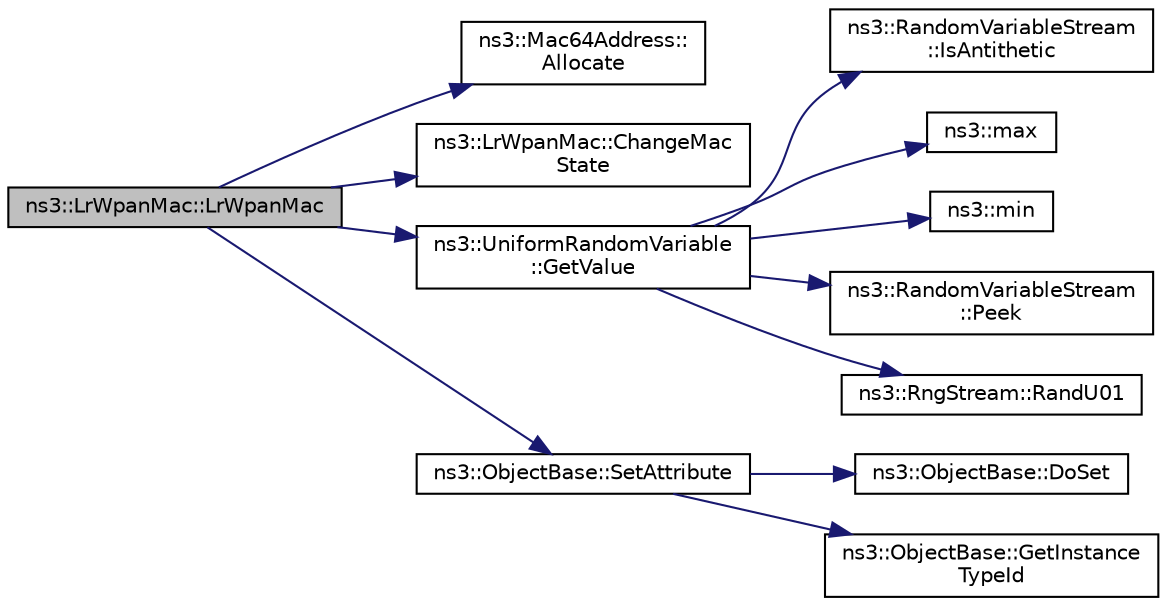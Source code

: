 digraph "ns3::LrWpanMac::LrWpanMac"
{
 // LATEX_PDF_SIZE
  edge [fontname="Helvetica",fontsize="10",labelfontname="Helvetica",labelfontsize="10"];
  node [fontname="Helvetica",fontsize="10",shape=record];
  rankdir="LR";
  Node1 [label="ns3::LrWpanMac::LrWpanMac",height=0.2,width=0.4,color="black", fillcolor="grey75", style="filled", fontcolor="black",tooltip="Default constructor."];
  Node1 -> Node2 [color="midnightblue",fontsize="10",style="solid",fontname="Helvetica"];
  Node2 [label="ns3::Mac64Address::\lAllocate",height=0.2,width=0.4,color="black", fillcolor="white", style="filled",URL="$classns3_1_1_mac64_address.html#a8020e9e303537062c6adc7c50721fbf5",tooltip="Allocate a new Mac64Address."];
  Node1 -> Node3 [color="midnightblue",fontsize="10",style="solid",fontname="Helvetica"];
  Node3 [label="ns3::LrWpanMac::ChangeMac\lState",height=0.2,width=0.4,color="black", fillcolor="white", style="filled",URL="$classns3_1_1_lr_wpan_mac.html#a9218b72b6b4326ae606de4a74a82ab6d",tooltip="Change the current MAC state to the given new state."];
  Node1 -> Node4 [color="midnightblue",fontsize="10",style="solid",fontname="Helvetica"];
  Node4 [label="ns3::UniformRandomVariable\l::GetValue",height=0.2,width=0.4,color="black", fillcolor="white", style="filled",URL="$classns3_1_1_uniform_random_variable.html#a03822d8c86ac51e9aa83bbc73041386b",tooltip="Get the next random value, as a double in the specified range ."];
  Node4 -> Node5 [color="midnightblue",fontsize="10",style="solid",fontname="Helvetica"];
  Node5 [label="ns3::RandomVariableStream\l::IsAntithetic",height=0.2,width=0.4,color="black", fillcolor="white", style="filled",URL="$classns3_1_1_random_variable_stream.html#ae8f50692f36f1403a22d0cbb9c488db2",tooltip="Check if antithetic values will be generated."];
  Node4 -> Node6 [color="midnightblue",fontsize="10",style="solid",fontname="Helvetica"];
  Node6 [label="ns3::max",height=0.2,width=0.4,color="black", fillcolor="white", style="filled",URL="$namespacens3.html#a548291fa9e4e7d6a57814dfcbbebce9b",tooltip=" "];
  Node4 -> Node7 [color="midnightblue",fontsize="10",style="solid",fontname="Helvetica"];
  Node7 [label="ns3::min",height=0.2,width=0.4,color="black", fillcolor="white", style="filled",URL="$namespacens3.html#a66840605409c3caeff0d2a728b68dc6d",tooltip=" "];
  Node4 -> Node8 [color="midnightblue",fontsize="10",style="solid",fontname="Helvetica"];
  Node8 [label="ns3::RandomVariableStream\l::Peek",height=0.2,width=0.4,color="black", fillcolor="white", style="filled",URL="$classns3_1_1_random_variable_stream.html#a72b37a5c0a574a51df77d378d9101936",tooltip="Get the pointer to the underlying RngStream."];
  Node4 -> Node9 [color="midnightblue",fontsize="10",style="solid",fontname="Helvetica"];
  Node9 [label="ns3::RngStream::RandU01",height=0.2,width=0.4,color="black", fillcolor="white", style="filled",URL="$classns3_1_1_rng_stream.html#a46be36426b8bc712e9de468b63558c22",tooltip="Generate the next random number for this stream."];
  Node1 -> Node10 [color="midnightblue",fontsize="10",style="solid",fontname="Helvetica"];
  Node10 [label="ns3::ObjectBase::SetAttribute",height=0.2,width=0.4,color="black", fillcolor="white", style="filled",URL="$classns3_1_1_object_base.html#ac60245d3ea4123bbc9b1d391f1f6592f",tooltip="Set a single attribute, raising fatal errors if unsuccessful."];
  Node10 -> Node11 [color="midnightblue",fontsize="10",style="solid",fontname="Helvetica"];
  Node11 [label="ns3::ObjectBase::DoSet",height=0.2,width=0.4,color="black", fillcolor="white", style="filled",URL="$classns3_1_1_object_base.html#afe5f2f7b2fabc99aa33f9bb434e3b695",tooltip="Attempt to set the value referenced by the accessor spec to a valid value according to the checker,..."];
  Node10 -> Node12 [color="midnightblue",fontsize="10",style="solid",fontname="Helvetica"];
  Node12 [label="ns3::ObjectBase::GetInstance\lTypeId",height=0.2,width=0.4,color="black", fillcolor="white", style="filled",URL="$classns3_1_1_object_base.html#abe5b43a6f5b99a92a4c3122db31f06fb",tooltip="Get the most derived TypeId for this Object."];
}
